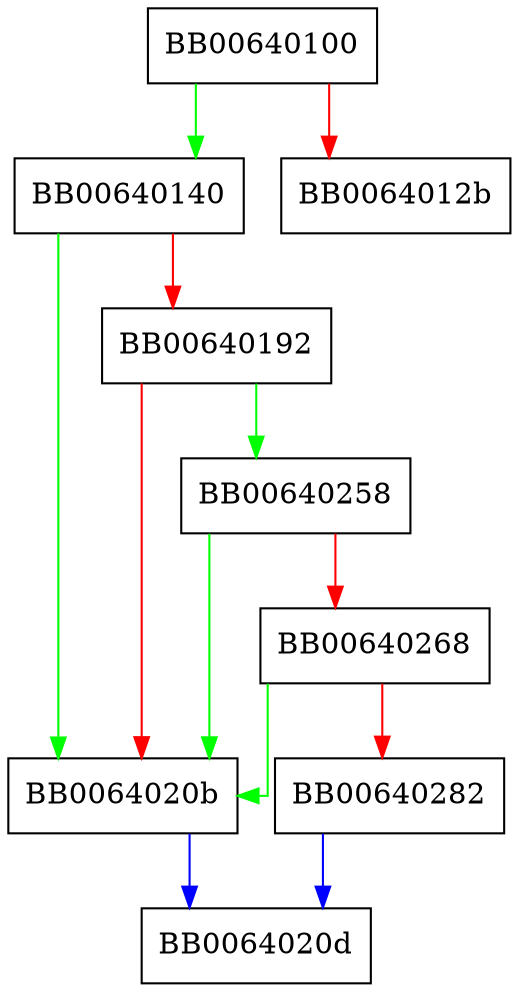 digraph ossl_rsa_check_private_exponent {
  node [shape="box"];
  graph [splines=ortho];
  BB00640100 -> BB00640140 [color="green"];
  BB00640100 -> BB0064012b [color="red"];
  BB00640140 -> BB0064020b [color="green"];
  BB00640140 -> BB00640192 [color="red"];
  BB00640192 -> BB00640258 [color="green"];
  BB00640192 -> BB0064020b [color="red"];
  BB0064020b -> BB0064020d [color="blue"];
  BB00640258 -> BB0064020b [color="green"];
  BB00640258 -> BB00640268 [color="red"];
  BB00640268 -> BB0064020b [color="green"];
  BB00640268 -> BB00640282 [color="red"];
  BB00640282 -> BB0064020d [color="blue"];
}